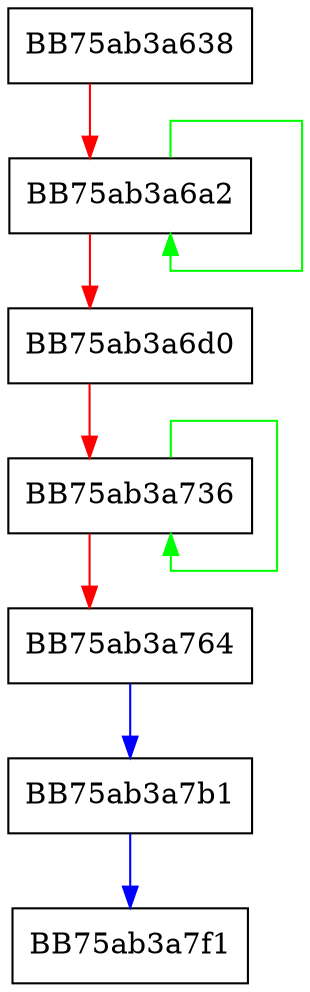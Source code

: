 digraph AddFileHashes {
  node [shape="box"];
  graph [splines=ortho];
  BB75ab3a638 -> BB75ab3a6a2 [color="red"];
  BB75ab3a6a2 -> BB75ab3a6a2 [color="green"];
  BB75ab3a6a2 -> BB75ab3a6d0 [color="red"];
  BB75ab3a6d0 -> BB75ab3a736 [color="red"];
  BB75ab3a736 -> BB75ab3a736 [color="green"];
  BB75ab3a736 -> BB75ab3a764 [color="red"];
  BB75ab3a764 -> BB75ab3a7b1 [color="blue"];
  BB75ab3a7b1 -> BB75ab3a7f1 [color="blue"];
}